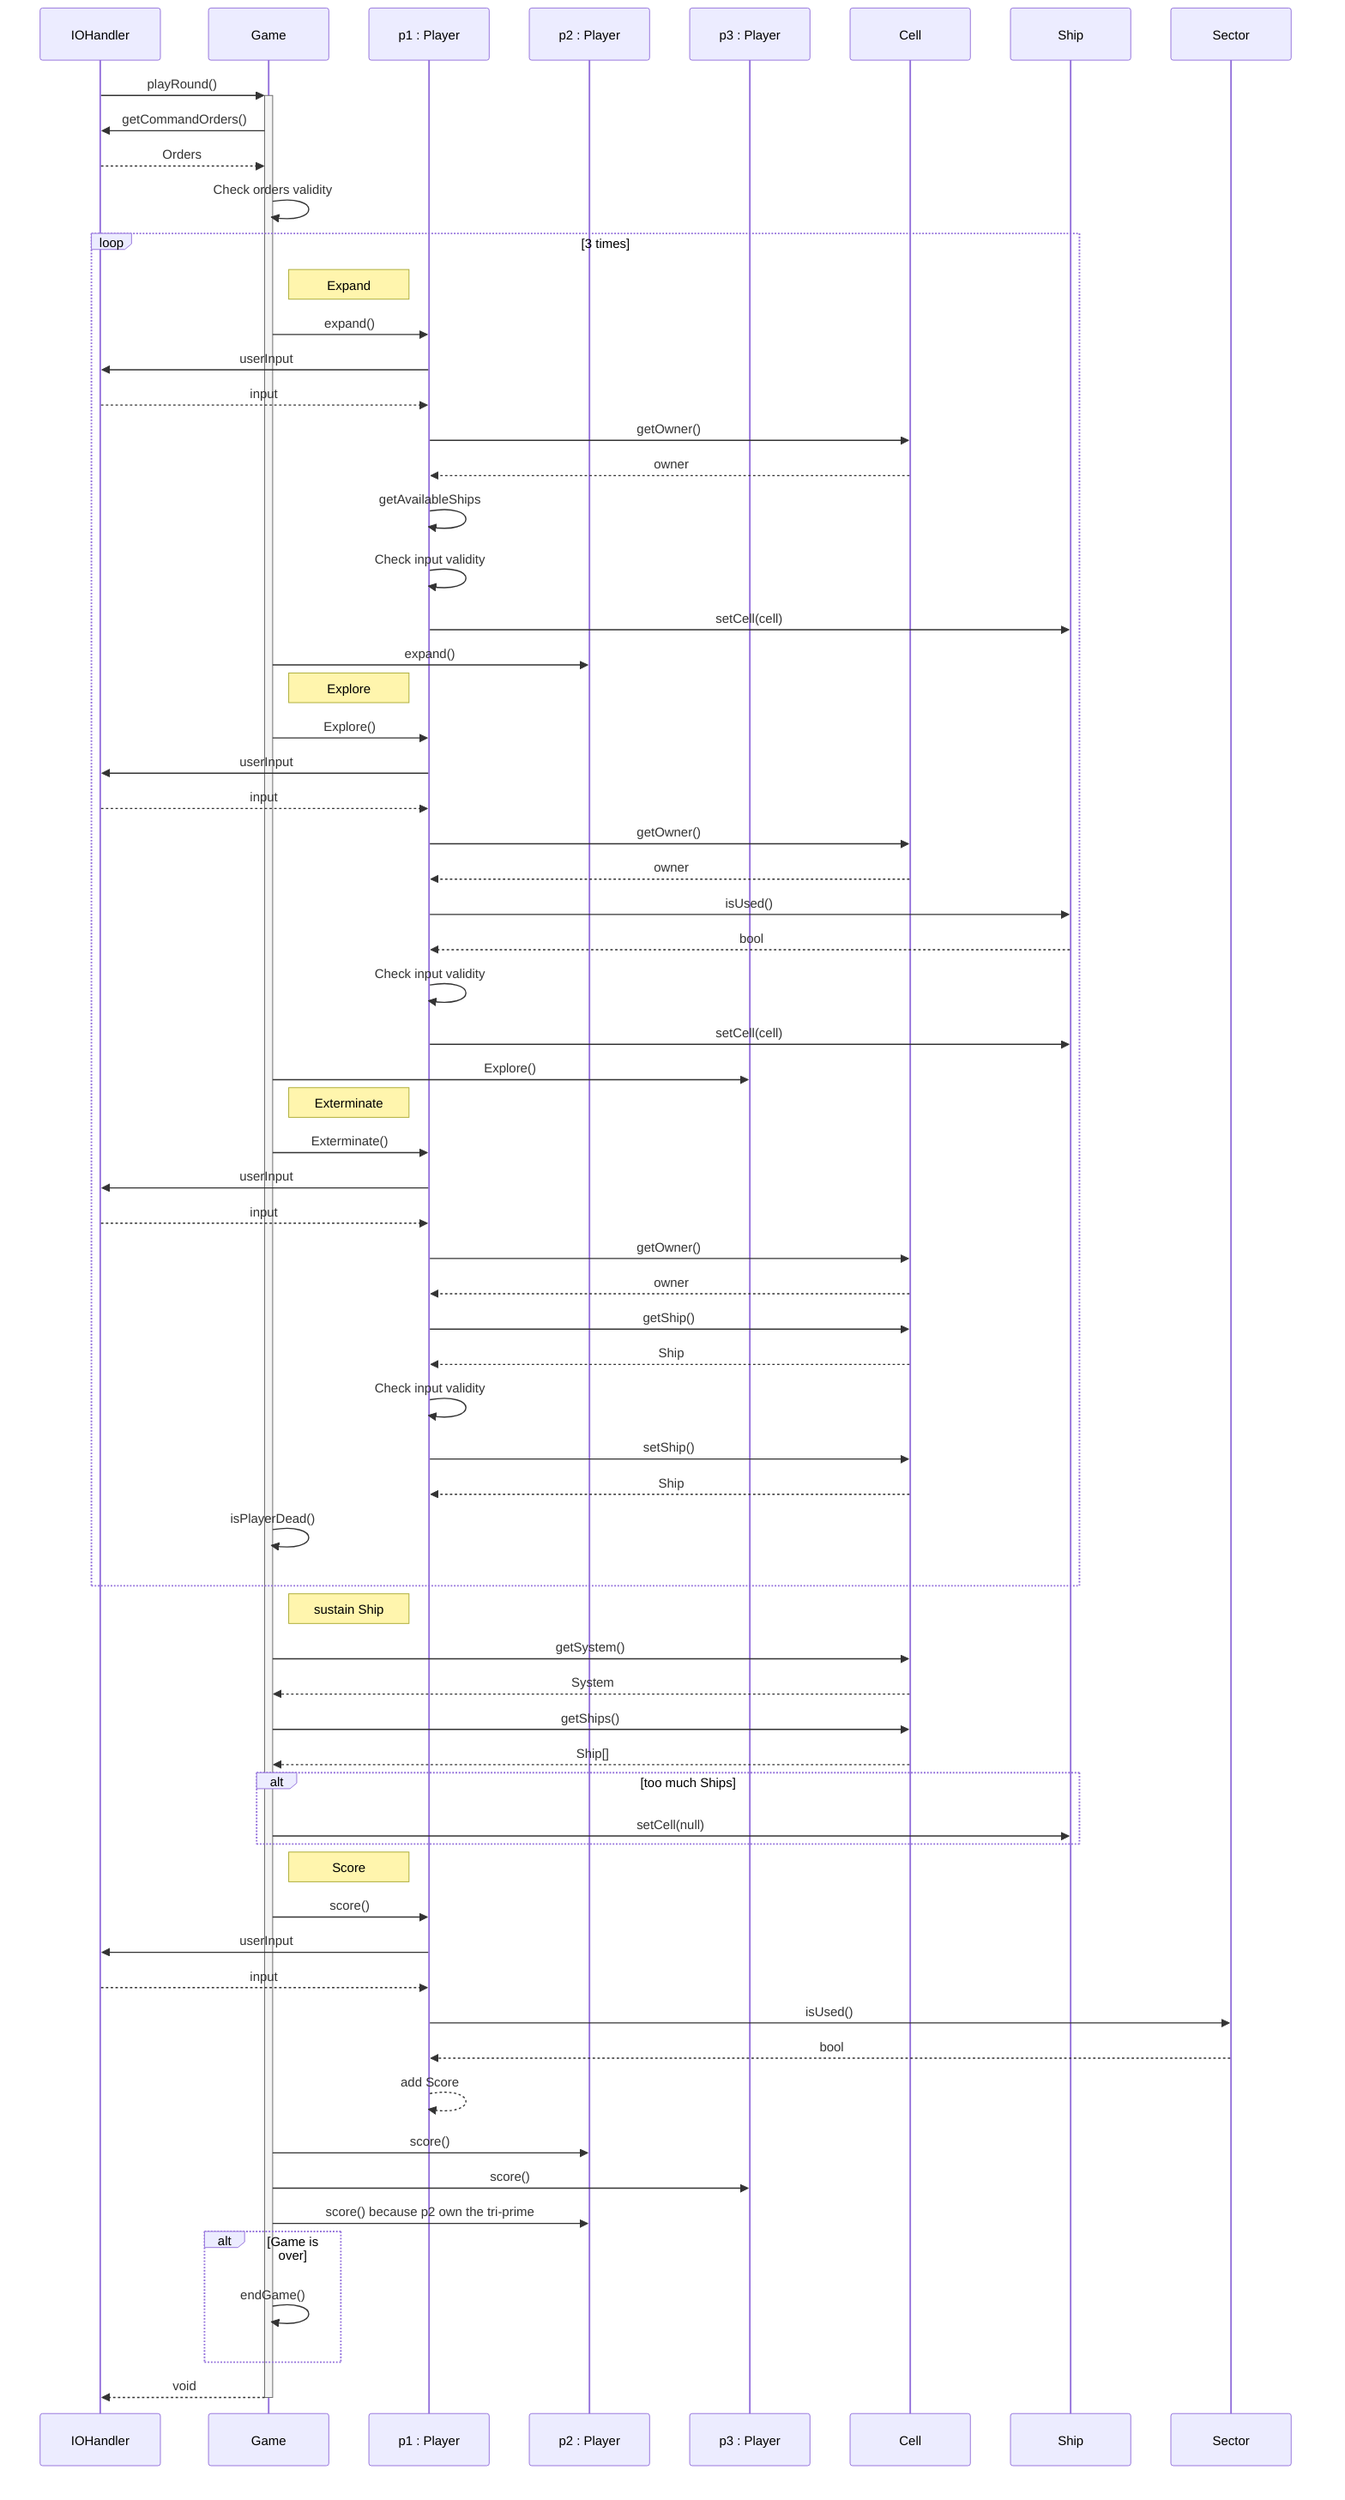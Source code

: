 sequenceDiagram
    participant IO as IOHandler
    participant Game
    participant p1 as p1 : Player
    participant p2 as p2 : Player
    participant p3 as p3 : Player

    IO  ->>+ Game : playRound()
    Game ->> IO : getCommandOrders()
    IO -->> Game : Orders
    Game ->> Game : Check orders validity

    loop 3 times
        note right of Game: Expand
        Game ->> p1: expand()
        p1 ->> IO : userInput
        IO -->> p1 : input
        p1 ->> Cell : getOwner()
        Cell -->> p1 : owner
        p1 ->> p1 : getAvailableShips
        p1 ->> p1 : Check input validity
        p1 ->> Ship: setCell(cell)
        Game ->> p2: expand()
        note right of Game: Explore
        Game ->> p1 : Explore()
        p1 ->> IO : userInput
        IO -->> p1 : input
        p1 ->> Cell : getOwner()
        Cell -->> p1 : owner
        p1 ->> Ship: isUsed()
        Ship -->> p1: bool
        p1 ->> p1 : Check input validity
        p1 ->> Ship: setCell(cell)
        Game ->> p3: Explore()
        note right of Game: Exterminate
        Game ->> p1 : Exterminate()
        p1 ->> IO : userInput
        IO -->> p1 : input
        p1 ->> Cell : getOwner()
        Cell -->> p1 : owner
        p1 ->> Cell: getShip()
        Cell -->> p1: Ship
        p1 ->> p1 : Check input validity
        p1 ->> Cell: setShip()
        Cell -->> p1: Ship
        Game ->> Game: isPlayerDead()
    end

    note right of Game : sustain Ship
    Game ->> Cell: getSystem()
    Cell -->> Game : System
    Game ->> Cell: getShips()
    Cell -->> Game : Ship[]
    alt too much Ships
        Game ->> Ship: setCell(null)
    end

    note right of Game : Score
    Game ->> p1 : score()
    p1 ->> IO : userInput
    IO -->> p1 : input
    p1 ->> Sector : isUsed()
    Sector -->> p1 : bool
    p1 -->> p1: add Score
    Game ->> p2 : score()
    Game ->> p3 : score()
    Game ->> p2 : score() because p2 own the tri-prime

    alt Game is over
        Game ->> Game : endGame()
    end
    Game -->>- IO : void